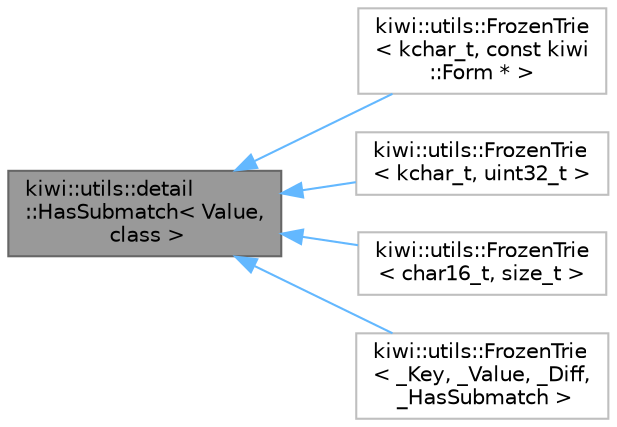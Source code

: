 digraph "kiwi::utils::detail::HasSubmatch&lt; Value, class &gt;"
{
 // LATEX_PDF_SIZE
  bgcolor="transparent";
  edge [fontname=Helvetica,fontsize=10,labelfontname=Helvetica,labelfontsize=10];
  node [fontname=Helvetica,fontsize=10,shape=box,height=0.2,width=0.4];
  rankdir="LR";
  Node1 [id="Node000001",label="kiwi::utils::detail\l::HasSubmatch\< Value,\l class \>",height=0.2,width=0.4,color="gray40", fillcolor="grey60", style="filled", fontcolor="black",tooltip=" "];
  Node1 -> Node2 [id="edge1_Node000001_Node000002",dir="back",color="steelblue1",style="solid",tooltip=" "];
  Node2 [id="Node000002",label="kiwi::utils::FrozenTrie\l\< kchar_t, const kiwi\l::Form * \>",height=0.2,width=0.4,color="grey75", fillcolor="white", style="filled",URL="$classkiwi_1_1utils_1_1FrozenTrie.html",tooltip=" "];
  Node1 -> Node3 [id="edge2_Node000001_Node000003",dir="back",color="steelblue1",style="solid",tooltip=" "];
  Node3 [id="Node000003",label="kiwi::utils::FrozenTrie\l\< kchar_t, uint32_t \>",height=0.2,width=0.4,color="grey75", fillcolor="white", style="filled",URL="$classkiwi_1_1utils_1_1FrozenTrie.html",tooltip=" "];
  Node1 -> Node4 [id="edge3_Node000001_Node000004",dir="back",color="steelblue1",style="solid",tooltip=" "];
  Node4 [id="Node000004",label="kiwi::utils::FrozenTrie\l\< char16_t, size_t \>",height=0.2,width=0.4,color="grey75", fillcolor="white", style="filled",URL="$classkiwi_1_1utils_1_1FrozenTrie.html",tooltip=" "];
  Node1 -> Node5 [id="edge4_Node000001_Node000005",dir="back",color="steelblue1",style="solid",tooltip=" "];
  Node5 [id="Node000005",label="kiwi::utils::FrozenTrie\l\< _Key, _Value, _Diff,\l _HasSubmatch \>",height=0.2,width=0.4,color="grey75", fillcolor="white", style="filled",URL="$classkiwi_1_1utils_1_1FrozenTrie.html",tooltip=" "];
}
